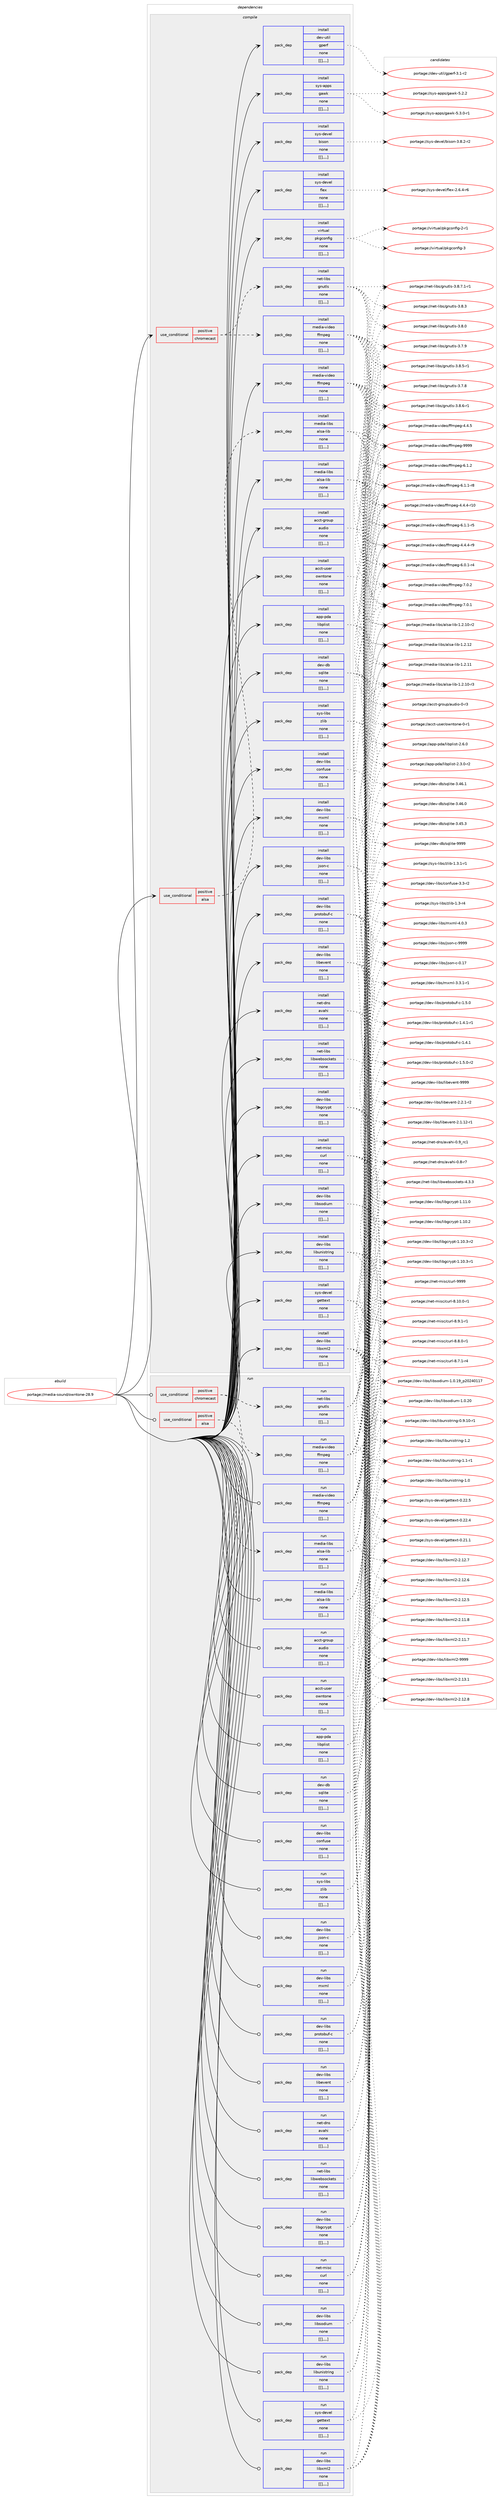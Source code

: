 digraph prolog {

# *************
# Graph options
# *************

newrank=true;
concentrate=true;
compound=true;
graph [rankdir=LR,fontname=Helvetica,fontsize=10,ranksep=1.5];#, ranksep=2.5, nodesep=0.2];
edge  [arrowhead=vee];
node  [fontname=Helvetica,fontsize=10];

# **********
# The ebuild
# **********

subgraph cluster_leftcol {
color=gray;
label=<<i>ebuild</i>>;
id [label="portage://media-sound/owntone-28.9", color=red, width=4, href="../media-sound/owntone-28.9.svg"];
}

# ****************
# The dependencies
# ****************

subgraph cluster_midcol {
color=gray;
label=<<i>dependencies</i>>;
subgraph cluster_compile {
fillcolor="#eeeeee";
style=filled;
label=<<i>compile</i>>;
subgraph cond84735 {
dependency335765 [label=<<TABLE BORDER="0" CELLBORDER="1" CELLSPACING="0" CELLPADDING="4"><TR><TD ROWSPAN="3" CELLPADDING="10">use_conditional</TD></TR><TR><TD>positive</TD></TR><TR><TD>alsa</TD></TR></TABLE>>, shape=none, color=red];
subgraph pack248401 {
dependency335766 [label=<<TABLE BORDER="0" CELLBORDER="1" CELLSPACING="0" CELLPADDING="4" WIDTH="220"><TR><TD ROWSPAN="6" CELLPADDING="30">pack_dep</TD></TR><TR><TD WIDTH="110">install</TD></TR><TR><TD>media-libs</TD></TR><TR><TD>alsa-lib</TD></TR><TR><TD>none</TD></TR><TR><TD>[[],,,,]</TD></TR></TABLE>>, shape=none, color=blue];
}
dependency335765:e -> dependency335766:w [weight=20,style="dashed",arrowhead="vee"];
}
id:e -> dependency335765:w [weight=20,style="solid",arrowhead="vee"];
subgraph cond84736 {
dependency335767 [label=<<TABLE BORDER="0" CELLBORDER="1" CELLSPACING="0" CELLPADDING="4"><TR><TD ROWSPAN="3" CELLPADDING="10">use_conditional</TD></TR><TR><TD>positive</TD></TR><TR><TD>chromecast</TD></TR></TABLE>>, shape=none, color=red];
subgraph pack248402 {
dependency335768 [label=<<TABLE BORDER="0" CELLBORDER="1" CELLSPACING="0" CELLPADDING="4" WIDTH="220"><TR><TD ROWSPAN="6" CELLPADDING="30">pack_dep</TD></TR><TR><TD WIDTH="110">install</TD></TR><TR><TD>net-libs</TD></TR><TR><TD>gnutls</TD></TR><TR><TD>none</TD></TR><TR><TD>[[],,,,]</TD></TR></TABLE>>, shape=none, color=blue];
}
dependency335767:e -> dependency335768:w [weight=20,style="dashed",arrowhead="vee"];
subgraph pack248403 {
dependency335769 [label=<<TABLE BORDER="0" CELLBORDER="1" CELLSPACING="0" CELLPADDING="4" WIDTH="220"><TR><TD ROWSPAN="6" CELLPADDING="30">pack_dep</TD></TR><TR><TD WIDTH="110">install</TD></TR><TR><TD>media-video</TD></TR><TR><TD>ffmpeg</TD></TR><TR><TD>none</TD></TR><TR><TD>[[],,,,]</TD></TR></TABLE>>, shape=none, color=blue];
}
dependency335767:e -> dependency335769:w [weight=20,style="dashed",arrowhead="vee"];
}
id:e -> dependency335767:w [weight=20,style="solid",arrowhead="vee"];
subgraph pack248404 {
dependency335770 [label=<<TABLE BORDER="0" CELLBORDER="1" CELLSPACING="0" CELLPADDING="4" WIDTH="220"><TR><TD ROWSPAN="6" CELLPADDING="30">pack_dep</TD></TR><TR><TD WIDTH="110">install</TD></TR><TR><TD>acct-group</TD></TR><TR><TD>audio</TD></TR><TR><TD>none</TD></TR><TR><TD>[[],,,,]</TD></TR></TABLE>>, shape=none, color=blue];
}
id:e -> dependency335770:w [weight=20,style="solid",arrowhead="vee"];
subgraph pack248405 {
dependency335771 [label=<<TABLE BORDER="0" CELLBORDER="1" CELLSPACING="0" CELLPADDING="4" WIDTH="220"><TR><TD ROWSPAN="6" CELLPADDING="30">pack_dep</TD></TR><TR><TD WIDTH="110">install</TD></TR><TR><TD>acct-user</TD></TR><TR><TD>owntone</TD></TR><TR><TD>none</TD></TR><TR><TD>[[],,,,]</TD></TR></TABLE>>, shape=none, color=blue];
}
id:e -> dependency335771:w [weight=20,style="solid",arrowhead="vee"];
subgraph pack248406 {
dependency335772 [label=<<TABLE BORDER="0" CELLBORDER="1" CELLSPACING="0" CELLPADDING="4" WIDTH="220"><TR><TD ROWSPAN="6" CELLPADDING="30">pack_dep</TD></TR><TR><TD WIDTH="110">install</TD></TR><TR><TD>app-pda</TD></TR><TR><TD>libplist</TD></TR><TR><TD>none</TD></TR><TR><TD>[[],,,,]</TD></TR></TABLE>>, shape=none, color=blue];
}
id:e -> dependency335772:w [weight=20,style="solid",arrowhead="vee"];
subgraph pack248407 {
dependency335773 [label=<<TABLE BORDER="0" CELLBORDER="1" CELLSPACING="0" CELLPADDING="4" WIDTH="220"><TR><TD ROWSPAN="6" CELLPADDING="30">pack_dep</TD></TR><TR><TD WIDTH="110">install</TD></TR><TR><TD>dev-db</TD></TR><TR><TD>sqlite</TD></TR><TR><TD>none</TD></TR><TR><TD>[[],,,,]</TD></TR></TABLE>>, shape=none, color=blue];
}
id:e -> dependency335773:w [weight=20,style="solid",arrowhead="vee"];
subgraph pack248408 {
dependency335774 [label=<<TABLE BORDER="0" CELLBORDER="1" CELLSPACING="0" CELLPADDING="4" WIDTH="220"><TR><TD ROWSPAN="6" CELLPADDING="30">pack_dep</TD></TR><TR><TD WIDTH="110">install</TD></TR><TR><TD>dev-libs</TD></TR><TR><TD>confuse</TD></TR><TR><TD>none</TD></TR><TR><TD>[[],,,,]</TD></TR></TABLE>>, shape=none, color=blue];
}
id:e -> dependency335774:w [weight=20,style="solid",arrowhead="vee"];
subgraph pack248409 {
dependency335775 [label=<<TABLE BORDER="0" CELLBORDER="1" CELLSPACING="0" CELLPADDING="4" WIDTH="220"><TR><TD ROWSPAN="6" CELLPADDING="30">pack_dep</TD></TR><TR><TD WIDTH="110">install</TD></TR><TR><TD>dev-libs</TD></TR><TR><TD>json-c</TD></TR><TR><TD>none</TD></TR><TR><TD>[[],,,,]</TD></TR></TABLE>>, shape=none, color=blue];
}
id:e -> dependency335775:w [weight=20,style="solid",arrowhead="vee"];
subgraph pack248410 {
dependency335776 [label=<<TABLE BORDER="0" CELLBORDER="1" CELLSPACING="0" CELLPADDING="4" WIDTH="220"><TR><TD ROWSPAN="6" CELLPADDING="30">pack_dep</TD></TR><TR><TD WIDTH="110">install</TD></TR><TR><TD>dev-libs</TD></TR><TR><TD>libevent</TD></TR><TR><TD>none</TD></TR><TR><TD>[[],,,,]</TD></TR></TABLE>>, shape=none, color=blue];
}
id:e -> dependency335776:w [weight=20,style="solid",arrowhead="vee"];
subgraph pack248411 {
dependency335777 [label=<<TABLE BORDER="0" CELLBORDER="1" CELLSPACING="0" CELLPADDING="4" WIDTH="220"><TR><TD ROWSPAN="6" CELLPADDING="30">pack_dep</TD></TR><TR><TD WIDTH="110">install</TD></TR><TR><TD>dev-libs</TD></TR><TR><TD>libgcrypt</TD></TR><TR><TD>none</TD></TR><TR><TD>[[],,,,]</TD></TR></TABLE>>, shape=none, color=blue];
}
id:e -> dependency335777:w [weight=20,style="solid",arrowhead="vee"];
subgraph pack248412 {
dependency335778 [label=<<TABLE BORDER="0" CELLBORDER="1" CELLSPACING="0" CELLPADDING="4" WIDTH="220"><TR><TD ROWSPAN="6" CELLPADDING="30">pack_dep</TD></TR><TR><TD WIDTH="110">install</TD></TR><TR><TD>dev-libs</TD></TR><TR><TD>libsodium</TD></TR><TR><TD>none</TD></TR><TR><TD>[[],,,,]</TD></TR></TABLE>>, shape=none, color=blue];
}
id:e -> dependency335778:w [weight=20,style="solid",arrowhead="vee"];
subgraph pack248413 {
dependency335779 [label=<<TABLE BORDER="0" CELLBORDER="1" CELLSPACING="0" CELLPADDING="4" WIDTH="220"><TR><TD ROWSPAN="6" CELLPADDING="30">pack_dep</TD></TR><TR><TD WIDTH="110">install</TD></TR><TR><TD>dev-libs</TD></TR><TR><TD>libunistring</TD></TR><TR><TD>none</TD></TR><TR><TD>[[],,,,]</TD></TR></TABLE>>, shape=none, color=blue];
}
id:e -> dependency335779:w [weight=20,style="solid",arrowhead="vee"];
subgraph pack248414 {
dependency335780 [label=<<TABLE BORDER="0" CELLBORDER="1" CELLSPACING="0" CELLPADDING="4" WIDTH="220"><TR><TD ROWSPAN="6" CELLPADDING="30">pack_dep</TD></TR><TR><TD WIDTH="110">install</TD></TR><TR><TD>dev-libs</TD></TR><TR><TD>libxml2</TD></TR><TR><TD>none</TD></TR><TR><TD>[[],,,,]</TD></TR></TABLE>>, shape=none, color=blue];
}
id:e -> dependency335780:w [weight=20,style="solid",arrowhead="vee"];
subgraph pack248415 {
dependency335781 [label=<<TABLE BORDER="0" CELLBORDER="1" CELLSPACING="0" CELLPADDING="4" WIDTH="220"><TR><TD ROWSPAN="6" CELLPADDING="30">pack_dep</TD></TR><TR><TD WIDTH="110">install</TD></TR><TR><TD>dev-libs</TD></TR><TR><TD>mxml</TD></TR><TR><TD>none</TD></TR><TR><TD>[[],,,,]</TD></TR></TABLE>>, shape=none, color=blue];
}
id:e -> dependency335781:w [weight=20,style="solid",arrowhead="vee"];
subgraph pack248416 {
dependency335782 [label=<<TABLE BORDER="0" CELLBORDER="1" CELLSPACING="0" CELLPADDING="4" WIDTH="220"><TR><TD ROWSPAN="6" CELLPADDING="30">pack_dep</TD></TR><TR><TD WIDTH="110">install</TD></TR><TR><TD>dev-libs</TD></TR><TR><TD>protobuf-c</TD></TR><TR><TD>none</TD></TR><TR><TD>[[],,,,]</TD></TR></TABLE>>, shape=none, color=blue];
}
id:e -> dependency335782:w [weight=20,style="solid",arrowhead="vee"];
subgraph pack248417 {
dependency335783 [label=<<TABLE BORDER="0" CELLBORDER="1" CELLSPACING="0" CELLPADDING="4" WIDTH="220"><TR><TD ROWSPAN="6" CELLPADDING="30">pack_dep</TD></TR><TR><TD WIDTH="110">install</TD></TR><TR><TD>dev-util</TD></TR><TR><TD>gperf</TD></TR><TR><TD>none</TD></TR><TR><TD>[[],,,,]</TD></TR></TABLE>>, shape=none, color=blue];
}
id:e -> dependency335783:w [weight=20,style="solid",arrowhead="vee"];
subgraph pack248418 {
dependency335784 [label=<<TABLE BORDER="0" CELLBORDER="1" CELLSPACING="0" CELLPADDING="4" WIDTH="220"><TR><TD ROWSPAN="6" CELLPADDING="30">pack_dep</TD></TR><TR><TD WIDTH="110">install</TD></TR><TR><TD>media-libs</TD></TR><TR><TD>alsa-lib</TD></TR><TR><TD>none</TD></TR><TR><TD>[[],,,,]</TD></TR></TABLE>>, shape=none, color=blue];
}
id:e -> dependency335784:w [weight=20,style="solid",arrowhead="vee"];
subgraph pack248419 {
dependency335785 [label=<<TABLE BORDER="0" CELLBORDER="1" CELLSPACING="0" CELLPADDING="4" WIDTH="220"><TR><TD ROWSPAN="6" CELLPADDING="30">pack_dep</TD></TR><TR><TD WIDTH="110">install</TD></TR><TR><TD>media-video</TD></TR><TR><TD>ffmpeg</TD></TR><TR><TD>none</TD></TR><TR><TD>[[],,,,]</TD></TR></TABLE>>, shape=none, color=blue];
}
id:e -> dependency335785:w [weight=20,style="solid",arrowhead="vee"];
subgraph pack248420 {
dependency335786 [label=<<TABLE BORDER="0" CELLBORDER="1" CELLSPACING="0" CELLPADDING="4" WIDTH="220"><TR><TD ROWSPAN="6" CELLPADDING="30">pack_dep</TD></TR><TR><TD WIDTH="110">install</TD></TR><TR><TD>net-dns</TD></TR><TR><TD>avahi</TD></TR><TR><TD>none</TD></TR><TR><TD>[[],,,,]</TD></TR></TABLE>>, shape=none, color=blue];
}
id:e -> dependency335786:w [weight=20,style="solid",arrowhead="vee"];
subgraph pack248421 {
dependency335787 [label=<<TABLE BORDER="0" CELLBORDER="1" CELLSPACING="0" CELLPADDING="4" WIDTH="220"><TR><TD ROWSPAN="6" CELLPADDING="30">pack_dep</TD></TR><TR><TD WIDTH="110">install</TD></TR><TR><TD>net-libs</TD></TR><TR><TD>libwebsockets</TD></TR><TR><TD>none</TD></TR><TR><TD>[[],,,,]</TD></TR></TABLE>>, shape=none, color=blue];
}
id:e -> dependency335787:w [weight=20,style="solid",arrowhead="vee"];
subgraph pack248422 {
dependency335788 [label=<<TABLE BORDER="0" CELLBORDER="1" CELLSPACING="0" CELLPADDING="4" WIDTH="220"><TR><TD ROWSPAN="6" CELLPADDING="30">pack_dep</TD></TR><TR><TD WIDTH="110">install</TD></TR><TR><TD>net-misc</TD></TR><TR><TD>curl</TD></TR><TR><TD>none</TD></TR><TR><TD>[[],,,,]</TD></TR></TABLE>>, shape=none, color=blue];
}
id:e -> dependency335788:w [weight=20,style="solid",arrowhead="vee"];
subgraph pack248423 {
dependency335789 [label=<<TABLE BORDER="0" CELLBORDER="1" CELLSPACING="0" CELLPADDING="4" WIDTH="220"><TR><TD ROWSPAN="6" CELLPADDING="30">pack_dep</TD></TR><TR><TD WIDTH="110">install</TD></TR><TR><TD>sys-apps</TD></TR><TR><TD>gawk</TD></TR><TR><TD>none</TD></TR><TR><TD>[[],,,,]</TD></TR></TABLE>>, shape=none, color=blue];
}
id:e -> dependency335789:w [weight=20,style="solid",arrowhead="vee"];
subgraph pack248424 {
dependency335790 [label=<<TABLE BORDER="0" CELLBORDER="1" CELLSPACING="0" CELLPADDING="4" WIDTH="220"><TR><TD ROWSPAN="6" CELLPADDING="30">pack_dep</TD></TR><TR><TD WIDTH="110">install</TD></TR><TR><TD>sys-devel</TD></TR><TR><TD>bison</TD></TR><TR><TD>none</TD></TR><TR><TD>[[],,,,]</TD></TR></TABLE>>, shape=none, color=blue];
}
id:e -> dependency335790:w [weight=20,style="solid",arrowhead="vee"];
subgraph pack248425 {
dependency335791 [label=<<TABLE BORDER="0" CELLBORDER="1" CELLSPACING="0" CELLPADDING="4" WIDTH="220"><TR><TD ROWSPAN="6" CELLPADDING="30">pack_dep</TD></TR><TR><TD WIDTH="110">install</TD></TR><TR><TD>sys-devel</TD></TR><TR><TD>flex</TD></TR><TR><TD>none</TD></TR><TR><TD>[[],,,,]</TD></TR></TABLE>>, shape=none, color=blue];
}
id:e -> dependency335791:w [weight=20,style="solid",arrowhead="vee"];
subgraph pack248426 {
dependency335792 [label=<<TABLE BORDER="0" CELLBORDER="1" CELLSPACING="0" CELLPADDING="4" WIDTH="220"><TR><TD ROWSPAN="6" CELLPADDING="30">pack_dep</TD></TR><TR><TD WIDTH="110">install</TD></TR><TR><TD>sys-devel</TD></TR><TR><TD>gettext</TD></TR><TR><TD>none</TD></TR><TR><TD>[[],,,,]</TD></TR></TABLE>>, shape=none, color=blue];
}
id:e -> dependency335792:w [weight=20,style="solid",arrowhead="vee"];
subgraph pack248427 {
dependency335793 [label=<<TABLE BORDER="0" CELLBORDER="1" CELLSPACING="0" CELLPADDING="4" WIDTH="220"><TR><TD ROWSPAN="6" CELLPADDING="30">pack_dep</TD></TR><TR><TD WIDTH="110">install</TD></TR><TR><TD>sys-libs</TD></TR><TR><TD>zlib</TD></TR><TR><TD>none</TD></TR><TR><TD>[[],,,,]</TD></TR></TABLE>>, shape=none, color=blue];
}
id:e -> dependency335793:w [weight=20,style="solid",arrowhead="vee"];
subgraph pack248428 {
dependency335794 [label=<<TABLE BORDER="0" CELLBORDER="1" CELLSPACING="0" CELLPADDING="4" WIDTH="220"><TR><TD ROWSPAN="6" CELLPADDING="30">pack_dep</TD></TR><TR><TD WIDTH="110">install</TD></TR><TR><TD>virtual</TD></TR><TR><TD>pkgconfig</TD></TR><TR><TD>none</TD></TR><TR><TD>[[],,,,]</TD></TR></TABLE>>, shape=none, color=blue];
}
id:e -> dependency335794:w [weight=20,style="solid",arrowhead="vee"];
}
subgraph cluster_compileandrun {
fillcolor="#eeeeee";
style=filled;
label=<<i>compile and run</i>>;
}
subgraph cluster_run {
fillcolor="#eeeeee";
style=filled;
label=<<i>run</i>>;
subgraph cond84737 {
dependency335795 [label=<<TABLE BORDER="0" CELLBORDER="1" CELLSPACING="0" CELLPADDING="4"><TR><TD ROWSPAN="3" CELLPADDING="10">use_conditional</TD></TR><TR><TD>positive</TD></TR><TR><TD>alsa</TD></TR></TABLE>>, shape=none, color=red];
subgraph pack248429 {
dependency335796 [label=<<TABLE BORDER="0" CELLBORDER="1" CELLSPACING="0" CELLPADDING="4" WIDTH="220"><TR><TD ROWSPAN="6" CELLPADDING="30">pack_dep</TD></TR><TR><TD WIDTH="110">run</TD></TR><TR><TD>media-libs</TD></TR><TR><TD>alsa-lib</TD></TR><TR><TD>none</TD></TR><TR><TD>[[],,,,]</TD></TR></TABLE>>, shape=none, color=blue];
}
dependency335795:e -> dependency335796:w [weight=20,style="dashed",arrowhead="vee"];
}
id:e -> dependency335795:w [weight=20,style="solid",arrowhead="odot"];
subgraph cond84738 {
dependency335797 [label=<<TABLE BORDER="0" CELLBORDER="1" CELLSPACING="0" CELLPADDING="4"><TR><TD ROWSPAN="3" CELLPADDING="10">use_conditional</TD></TR><TR><TD>positive</TD></TR><TR><TD>chromecast</TD></TR></TABLE>>, shape=none, color=red];
subgraph pack248430 {
dependency335798 [label=<<TABLE BORDER="0" CELLBORDER="1" CELLSPACING="0" CELLPADDING="4" WIDTH="220"><TR><TD ROWSPAN="6" CELLPADDING="30">pack_dep</TD></TR><TR><TD WIDTH="110">run</TD></TR><TR><TD>net-libs</TD></TR><TR><TD>gnutls</TD></TR><TR><TD>none</TD></TR><TR><TD>[[],,,,]</TD></TR></TABLE>>, shape=none, color=blue];
}
dependency335797:e -> dependency335798:w [weight=20,style="dashed",arrowhead="vee"];
subgraph pack248431 {
dependency335799 [label=<<TABLE BORDER="0" CELLBORDER="1" CELLSPACING="0" CELLPADDING="4" WIDTH="220"><TR><TD ROWSPAN="6" CELLPADDING="30">pack_dep</TD></TR><TR><TD WIDTH="110">run</TD></TR><TR><TD>media-video</TD></TR><TR><TD>ffmpeg</TD></TR><TR><TD>none</TD></TR><TR><TD>[[],,,,]</TD></TR></TABLE>>, shape=none, color=blue];
}
dependency335797:e -> dependency335799:w [weight=20,style="dashed",arrowhead="vee"];
}
id:e -> dependency335797:w [weight=20,style="solid",arrowhead="odot"];
subgraph pack248432 {
dependency335800 [label=<<TABLE BORDER="0" CELLBORDER="1" CELLSPACING="0" CELLPADDING="4" WIDTH="220"><TR><TD ROWSPAN="6" CELLPADDING="30">pack_dep</TD></TR><TR><TD WIDTH="110">run</TD></TR><TR><TD>acct-group</TD></TR><TR><TD>audio</TD></TR><TR><TD>none</TD></TR><TR><TD>[[],,,,]</TD></TR></TABLE>>, shape=none, color=blue];
}
id:e -> dependency335800:w [weight=20,style="solid",arrowhead="odot"];
subgraph pack248433 {
dependency335801 [label=<<TABLE BORDER="0" CELLBORDER="1" CELLSPACING="0" CELLPADDING="4" WIDTH="220"><TR><TD ROWSPAN="6" CELLPADDING="30">pack_dep</TD></TR><TR><TD WIDTH="110">run</TD></TR><TR><TD>acct-user</TD></TR><TR><TD>owntone</TD></TR><TR><TD>none</TD></TR><TR><TD>[[],,,,]</TD></TR></TABLE>>, shape=none, color=blue];
}
id:e -> dependency335801:w [weight=20,style="solid",arrowhead="odot"];
subgraph pack248434 {
dependency335802 [label=<<TABLE BORDER="0" CELLBORDER="1" CELLSPACING="0" CELLPADDING="4" WIDTH="220"><TR><TD ROWSPAN="6" CELLPADDING="30">pack_dep</TD></TR><TR><TD WIDTH="110">run</TD></TR><TR><TD>app-pda</TD></TR><TR><TD>libplist</TD></TR><TR><TD>none</TD></TR><TR><TD>[[],,,,]</TD></TR></TABLE>>, shape=none, color=blue];
}
id:e -> dependency335802:w [weight=20,style="solid",arrowhead="odot"];
subgraph pack248435 {
dependency335803 [label=<<TABLE BORDER="0" CELLBORDER="1" CELLSPACING="0" CELLPADDING="4" WIDTH="220"><TR><TD ROWSPAN="6" CELLPADDING="30">pack_dep</TD></TR><TR><TD WIDTH="110">run</TD></TR><TR><TD>dev-db</TD></TR><TR><TD>sqlite</TD></TR><TR><TD>none</TD></TR><TR><TD>[[],,,,]</TD></TR></TABLE>>, shape=none, color=blue];
}
id:e -> dependency335803:w [weight=20,style="solid",arrowhead="odot"];
subgraph pack248436 {
dependency335804 [label=<<TABLE BORDER="0" CELLBORDER="1" CELLSPACING="0" CELLPADDING="4" WIDTH="220"><TR><TD ROWSPAN="6" CELLPADDING="30">pack_dep</TD></TR><TR><TD WIDTH="110">run</TD></TR><TR><TD>dev-libs</TD></TR><TR><TD>confuse</TD></TR><TR><TD>none</TD></TR><TR><TD>[[],,,,]</TD></TR></TABLE>>, shape=none, color=blue];
}
id:e -> dependency335804:w [weight=20,style="solid",arrowhead="odot"];
subgraph pack248437 {
dependency335805 [label=<<TABLE BORDER="0" CELLBORDER="1" CELLSPACING="0" CELLPADDING="4" WIDTH="220"><TR><TD ROWSPAN="6" CELLPADDING="30">pack_dep</TD></TR><TR><TD WIDTH="110">run</TD></TR><TR><TD>dev-libs</TD></TR><TR><TD>json-c</TD></TR><TR><TD>none</TD></TR><TR><TD>[[],,,,]</TD></TR></TABLE>>, shape=none, color=blue];
}
id:e -> dependency335805:w [weight=20,style="solid",arrowhead="odot"];
subgraph pack248438 {
dependency335806 [label=<<TABLE BORDER="0" CELLBORDER="1" CELLSPACING="0" CELLPADDING="4" WIDTH="220"><TR><TD ROWSPAN="6" CELLPADDING="30">pack_dep</TD></TR><TR><TD WIDTH="110">run</TD></TR><TR><TD>dev-libs</TD></TR><TR><TD>libevent</TD></TR><TR><TD>none</TD></TR><TR><TD>[[],,,,]</TD></TR></TABLE>>, shape=none, color=blue];
}
id:e -> dependency335806:w [weight=20,style="solid",arrowhead="odot"];
subgraph pack248439 {
dependency335807 [label=<<TABLE BORDER="0" CELLBORDER="1" CELLSPACING="0" CELLPADDING="4" WIDTH="220"><TR><TD ROWSPAN="6" CELLPADDING="30">pack_dep</TD></TR><TR><TD WIDTH="110">run</TD></TR><TR><TD>dev-libs</TD></TR><TR><TD>libgcrypt</TD></TR><TR><TD>none</TD></TR><TR><TD>[[],,,,]</TD></TR></TABLE>>, shape=none, color=blue];
}
id:e -> dependency335807:w [weight=20,style="solid",arrowhead="odot"];
subgraph pack248440 {
dependency335808 [label=<<TABLE BORDER="0" CELLBORDER="1" CELLSPACING="0" CELLPADDING="4" WIDTH="220"><TR><TD ROWSPAN="6" CELLPADDING="30">pack_dep</TD></TR><TR><TD WIDTH="110">run</TD></TR><TR><TD>dev-libs</TD></TR><TR><TD>libsodium</TD></TR><TR><TD>none</TD></TR><TR><TD>[[],,,,]</TD></TR></TABLE>>, shape=none, color=blue];
}
id:e -> dependency335808:w [weight=20,style="solid",arrowhead="odot"];
subgraph pack248441 {
dependency335809 [label=<<TABLE BORDER="0" CELLBORDER="1" CELLSPACING="0" CELLPADDING="4" WIDTH="220"><TR><TD ROWSPAN="6" CELLPADDING="30">pack_dep</TD></TR><TR><TD WIDTH="110">run</TD></TR><TR><TD>dev-libs</TD></TR><TR><TD>libunistring</TD></TR><TR><TD>none</TD></TR><TR><TD>[[],,,,]</TD></TR></TABLE>>, shape=none, color=blue];
}
id:e -> dependency335809:w [weight=20,style="solid",arrowhead="odot"];
subgraph pack248442 {
dependency335810 [label=<<TABLE BORDER="0" CELLBORDER="1" CELLSPACING="0" CELLPADDING="4" WIDTH="220"><TR><TD ROWSPAN="6" CELLPADDING="30">pack_dep</TD></TR><TR><TD WIDTH="110">run</TD></TR><TR><TD>dev-libs</TD></TR><TR><TD>libxml2</TD></TR><TR><TD>none</TD></TR><TR><TD>[[],,,,]</TD></TR></TABLE>>, shape=none, color=blue];
}
id:e -> dependency335810:w [weight=20,style="solid",arrowhead="odot"];
subgraph pack248443 {
dependency335811 [label=<<TABLE BORDER="0" CELLBORDER="1" CELLSPACING="0" CELLPADDING="4" WIDTH="220"><TR><TD ROWSPAN="6" CELLPADDING="30">pack_dep</TD></TR><TR><TD WIDTH="110">run</TD></TR><TR><TD>dev-libs</TD></TR><TR><TD>mxml</TD></TR><TR><TD>none</TD></TR><TR><TD>[[],,,,]</TD></TR></TABLE>>, shape=none, color=blue];
}
id:e -> dependency335811:w [weight=20,style="solid",arrowhead="odot"];
subgraph pack248444 {
dependency335812 [label=<<TABLE BORDER="0" CELLBORDER="1" CELLSPACING="0" CELLPADDING="4" WIDTH="220"><TR><TD ROWSPAN="6" CELLPADDING="30">pack_dep</TD></TR><TR><TD WIDTH="110">run</TD></TR><TR><TD>dev-libs</TD></TR><TR><TD>protobuf-c</TD></TR><TR><TD>none</TD></TR><TR><TD>[[],,,,]</TD></TR></TABLE>>, shape=none, color=blue];
}
id:e -> dependency335812:w [weight=20,style="solid",arrowhead="odot"];
subgraph pack248445 {
dependency335813 [label=<<TABLE BORDER="0" CELLBORDER="1" CELLSPACING="0" CELLPADDING="4" WIDTH="220"><TR><TD ROWSPAN="6" CELLPADDING="30">pack_dep</TD></TR><TR><TD WIDTH="110">run</TD></TR><TR><TD>media-libs</TD></TR><TR><TD>alsa-lib</TD></TR><TR><TD>none</TD></TR><TR><TD>[[],,,,]</TD></TR></TABLE>>, shape=none, color=blue];
}
id:e -> dependency335813:w [weight=20,style="solid",arrowhead="odot"];
subgraph pack248446 {
dependency335814 [label=<<TABLE BORDER="0" CELLBORDER="1" CELLSPACING="0" CELLPADDING="4" WIDTH="220"><TR><TD ROWSPAN="6" CELLPADDING="30">pack_dep</TD></TR><TR><TD WIDTH="110">run</TD></TR><TR><TD>media-video</TD></TR><TR><TD>ffmpeg</TD></TR><TR><TD>none</TD></TR><TR><TD>[[],,,,]</TD></TR></TABLE>>, shape=none, color=blue];
}
id:e -> dependency335814:w [weight=20,style="solid",arrowhead="odot"];
subgraph pack248447 {
dependency335815 [label=<<TABLE BORDER="0" CELLBORDER="1" CELLSPACING="0" CELLPADDING="4" WIDTH="220"><TR><TD ROWSPAN="6" CELLPADDING="30">pack_dep</TD></TR><TR><TD WIDTH="110">run</TD></TR><TR><TD>net-dns</TD></TR><TR><TD>avahi</TD></TR><TR><TD>none</TD></TR><TR><TD>[[],,,,]</TD></TR></TABLE>>, shape=none, color=blue];
}
id:e -> dependency335815:w [weight=20,style="solid",arrowhead="odot"];
subgraph pack248448 {
dependency335816 [label=<<TABLE BORDER="0" CELLBORDER="1" CELLSPACING="0" CELLPADDING="4" WIDTH="220"><TR><TD ROWSPAN="6" CELLPADDING="30">pack_dep</TD></TR><TR><TD WIDTH="110">run</TD></TR><TR><TD>net-libs</TD></TR><TR><TD>libwebsockets</TD></TR><TR><TD>none</TD></TR><TR><TD>[[],,,,]</TD></TR></TABLE>>, shape=none, color=blue];
}
id:e -> dependency335816:w [weight=20,style="solid",arrowhead="odot"];
subgraph pack248449 {
dependency335817 [label=<<TABLE BORDER="0" CELLBORDER="1" CELLSPACING="0" CELLPADDING="4" WIDTH="220"><TR><TD ROWSPAN="6" CELLPADDING="30">pack_dep</TD></TR><TR><TD WIDTH="110">run</TD></TR><TR><TD>net-misc</TD></TR><TR><TD>curl</TD></TR><TR><TD>none</TD></TR><TR><TD>[[],,,,]</TD></TR></TABLE>>, shape=none, color=blue];
}
id:e -> dependency335817:w [weight=20,style="solid",arrowhead="odot"];
subgraph pack248450 {
dependency335818 [label=<<TABLE BORDER="0" CELLBORDER="1" CELLSPACING="0" CELLPADDING="4" WIDTH="220"><TR><TD ROWSPAN="6" CELLPADDING="30">pack_dep</TD></TR><TR><TD WIDTH="110">run</TD></TR><TR><TD>sys-devel</TD></TR><TR><TD>gettext</TD></TR><TR><TD>none</TD></TR><TR><TD>[[],,,,]</TD></TR></TABLE>>, shape=none, color=blue];
}
id:e -> dependency335818:w [weight=20,style="solid",arrowhead="odot"];
subgraph pack248451 {
dependency335819 [label=<<TABLE BORDER="0" CELLBORDER="1" CELLSPACING="0" CELLPADDING="4" WIDTH="220"><TR><TD ROWSPAN="6" CELLPADDING="30">pack_dep</TD></TR><TR><TD WIDTH="110">run</TD></TR><TR><TD>sys-libs</TD></TR><TR><TD>zlib</TD></TR><TR><TD>none</TD></TR><TR><TD>[[],,,,]</TD></TR></TABLE>>, shape=none, color=blue];
}
id:e -> dependency335819:w [weight=20,style="solid",arrowhead="odot"];
}
}

# **************
# The candidates
# **************

subgraph cluster_choices {
rank=same;
color=gray;
label=<<i>candidates</i>>;

subgraph choice248401 {
color=black;
nodesep=1;
choice109101100105974510810598115479710811597451081059845494650464950 [label="portage://media-libs/alsa-lib-1.2.12", color=red, width=4,href="../media-libs/alsa-lib-1.2.12.svg"];
choice109101100105974510810598115479710811597451081059845494650464949 [label="portage://media-libs/alsa-lib-1.2.11", color=red, width=4,href="../media-libs/alsa-lib-1.2.11.svg"];
choice1091011001059745108105981154797108115974510810598454946504649484511451 [label="portage://media-libs/alsa-lib-1.2.10-r3", color=red, width=4,href="../media-libs/alsa-lib-1.2.10-r3.svg"];
choice1091011001059745108105981154797108115974510810598454946504649484511450 [label="portage://media-libs/alsa-lib-1.2.10-r2", color=red, width=4,href="../media-libs/alsa-lib-1.2.10-r2.svg"];
dependency335766:e -> choice109101100105974510810598115479710811597451081059845494650464950:w [style=dotted,weight="100"];
dependency335766:e -> choice109101100105974510810598115479710811597451081059845494650464949:w [style=dotted,weight="100"];
dependency335766:e -> choice1091011001059745108105981154797108115974510810598454946504649484511451:w [style=dotted,weight="100"];
dependency335766:e -> choice1091011001059745108105981154797108115974510810598454946504649484511450:w [style=dotted,weight="100"];
}
subgraph choice248402 {
color=black;
nodesep=1;
choice11010111645108105981154710311011711610811545514656465546494511449 [label="portage://net-libs/gnutls-3.8.7.1-r1", color=red, width=4,href="../net-libs/gnutls-3.8.7.1-r1.svg"];
choice1101011164510810598115471031101171161081154551465646544511449 [label="portage://net-libs/gnutls-3.8.6-r1", color=red, width=4,href="../net-libs/gnutls-3.8.6-r1.svg"];
choice1101011164510810598115471031101171161081154551465646534511449 [label="portage://net-libs/gnutls-3.8.5-r1", color=red, width=4,href="../net-libs/gnutls-3.8.5-r1.svg"];
choice110101116451081059811547103110117116108115455146564651 [label="portage://net-libs/gnutls-3.8.3", color=red, width=4,href="../net-libs/gnutls-3.8.3.svg"];
choice110101116451081059811547103110117116108115455146564648 [label="portage://net-libs/gnutls-3.8.0", color=red, width=4,href="../net-libs/gnutls-3.8.0.svg"];
choice110101116451081059811547103110117116108115455146554657 [label="portage://net-libs/gnutls-3.7.9", color=red, width=4,href="../net-libs/gnutls-3.7.9.svg"];
choice110101116451081059811547103110117116108115455146554656 [label="portage://net-libs/gnutls-3.7.8", color=red, width=4,href="../net-libs/gnutls-3.7.8.svg"];
dependency335768:e -> choice11010111645108105981154710311011711610811545514656465546494511449:w [style=dotted,weight="100"];
dependency335768:e -> choice1101011164510810598115471031101171161081154551465646544511449:w [style=dotted,weight="100"];
dependency335768:e -> choice1101011164510810598115471031101171161081154551465646534511449:w [style=dotted,weight="100"];
dependency335768:e -> choice110101116451081059811547103110117116108115455146564651:w [style=dotted,weight="100"];
dependency335768:e -> choice110101116451081059811547103110117116108115455146564648:w [style=dotted,weight="100"];
dependency335768:e -> choice110101116451081059811547103110117116108115455146554657:w [style=dotted,weight="100"];
dependency335768:e -> choice110101116451081059811547103110117116108115455146554656:w [style=dotted,weight="100"];
}
subgraph choice248403 {
color=black;
nodesep=1;
choice1091011001059745118105100101111471021021091121011034557575757 [label="portage://media-video/ffmpeg-9999", color=red, width=4,href="../media-video/ffmpeg-9999.svg"];
choice109101100105974511810510010111147102102109112101103455546484650 [label="portage://media-video/ffmpeg-7.0.2", color=red, width=4,href="../media-video/ffmpeg-7.0.2.svg"];
choice109101100105974511810510010111147102102109112101103455546484649 [label="portage://media-video/ffmpeg-7.0.1", color=red, width=4,href="../media-video/ffmpeg-7.0.1.svg"];
choice109101100105974511810510010111147102102109112101103455446494650 [label="portage://media-video/ffmpeg-6.1.2", color=red, width=4,href="../media-video/ffmpeg-6.1.2.svg"];
choice1091011001059745118105100101111471021021091121011034554464946494511456 [label="portage://media-video/ffmpeg-6.1.1-r8", color=red, width=4,href="../media-video/ffmpeg-6.1.1-r8.svg"];
choice1091011001059745118105100101111471021021091121011034554464946494511453 [label="portage://media-video/ffmpeg-6.1.1-r5", color=red, width=4,href="../media-video/ffmpeg-6.1.1-r5.svg"];
choice1091011001059745118105100101111471021021091121011034554464846494511452 [label="portage://media-video/ffmpeg-6.0.1-r4", color=red, width=4,href="../media-video/ffmpeg-6.0.1-r4.svg"];
choice109101100105974511810510010111147102102109112101103455246524653 [label="portage://media-video/ffmpeg-4.4.5", color=red, width=4,href="../media-video/ffmpeg-4.4.5.svg"];
choice1091011001059745118105100101111471021021091121011034552465246524511457 [label="portage://media-video/ffmpeg-4.4.4-r9", color=red, width=4,href="../media-video/ffmpeg-4.4.4-r9.svg"];
choice109101100105974511810510010111147102102109112101103455246524652451144948 [label="portage://media-video/ffmpeg-4.4.4-r10", color=red, width=4,href="../media-video/ffmpeg-4.4.4-r10.svg"];
dependency335769:e -> choice1091011001059745118105100101111471021021091121011034557575757:w [style=dotted,weight="100"];
dependency335769:e -> choice109101100105974511810510010111147102102109112101103455546484650:w [style=dotted,weight="100"];
dependency335769:e -> choice109101100105974511810510010111147102102109112101103455546484649:w [style=dotted,weight="100"];
dependency335769:e -> choice109101100105974511810510010111147102102109112101103455446494650:w [style=dotted,weight="100"];
dependency335769:e -> choice1091011001059745118105100101111471021021091121011034554464946494511456:w [style=dotted,weight="100"];
dependency335769:e -> choice1091011001059745118105100101111471021021091121011034554464946494511453:w [style=dotted,weight="100"];
dependency335769:e -> choice1091011001059745118105100101111471021021091121011034554464846494511452:w [style=dotted,weight="100"];
dependency335769:e -> choice109101100105974511810510010111147102102109112101103455246524653:w [style=dotted,weight="100"];
dependency335769:e -> choice1091011001059745118105100101111471021021091121011034552465246524511457:w [style=dotted,weight="100"];
dependency335769:e -> choice109101100105974511810510010111147102102109112101103455246524652451144948:w [style=dotted,weight="100"];
}
subgraph choice248404 {
color=black;
nodesep=1;
choice97999911645103114111117112479711710010511145484511451 [label="portage://acct-group/audio-0-r3", color=red, width=4,href="../acct-group/audio-0-r3.svg"];
dependency335770:e -> choice97999911645103114111117112479711710010511145484511451:w [style=dotted,weight="100"];
}
subgraph choice248405 {
color=black;
nodesep=1;
choice979999116451171151011144711111911011611111010145484511449 [label="portage://acct-user/owntone-0-r1", color=red, width=4,href="../acct-user/owntone-0-r1.svg"];
dependency335771:e -> choice979999116451171151011144711111911011611111010145484511449:w [style=dotted,weight="100"];
}
subgraph choice248406 {
color=black;
nodesep=1;
choice9711211245112100974710810598112108105115116455046544648 [label="portage://app-pda/libplist-2.6.0", color=red, width=4,href="../app-pda/libplist-2.6.0.svg"];
choice97112112451121009747108105981121081051151164550465146484511450 [label="portage://app-pda/libplist-2.3.0-r2", color=red, width=4,href="../app-pda/libplist-2.3.0-r2.svg"];
dependency335772:e -> choice9711211245112100974710810598112108105115116455046544648:w [style=dotted,weight="100"];
dependency335772:e -> choice97112112451121009747108105981121081051151164550465146484511450:w [style=dotted,weight="100"];
}
subgraph choice248407 {
color=black;
nodesep=1;
choice1001011184510098471151131081051161014557575757 [label="portage://dev-db/sqlite-9999", color=red, width=4,href="../dev-db/sqlite-9999.svg"];
choice10010111845100984711511310810511610145514652544649 [label="portage://dev-db/sqlite-3.46.1", color=red, width=4,href="../dev-db/sqlite-3.46.1.svg"];
choice10010111845100984711511310810511610145514652544648 [label="portage://dev-db/sqlite-3.46.0", color=red, width=4,href="../dev-db/sqlite-3.46.0.svg"];
choice10010111845100984711511310810511610145514652534651 [label="portage://dev-db/sqlite-3.45.3", color=red, width=4,href="../dev-db/sqlite-3.45.3.svg"];
dependency335773:e -> choice1001011184510098471151131081051161014557575757:w [style=dotted,weight="100"];
dependency335773:e -> choice10010111845100984711511310810511610145514652544649:w [style=dotted,weight="100"];
dependency335773:e -> choice10010111845100984711511310810511610145514652544648:w [style=dotted,weight="100"];
dependency335773:e -> choice10010111845100984711511310810511610145514652534651:w [style=dotted,weight="100"];
}
subgraph choice248408 {
color=black;
nodesep=1;
choice10010111845108105981154799111110102117115101455146514511450 [label="portage://dev-libs/confuse-3.3-r2", color=red, width=4,href="../dev-libs/confuse-3.3-r2.svg"];
dependency335774:e -> choice10010111845108105981154799111110102117115101455146514511450:w [style=dotted,weight="100"];
}
subgraph choice248409 {
color=black;
nodesep=1;
choice10010111845108105981154710611511111045994557575757 [label="portage://dev-libs/json-c-9999", color=red, width=4,href="../dev-libs/json-c-9999.svg"];
choice10010111845108105981154710611511111045994548464955 [label="portage://dev-libs/json-c-0.17", color=red, width=4,href="../dev-libs/json-c-0.17.svg"];
dependency335775:e -> choice10010111845108105981154710611511111045994557575757:w [style=dotted,weight="100"];
dependency335775:e -> choice10010111845108105981154710611511111045994548464955:w [style=dotted,weight="100"];
}
subgraph choice248410 {
color=black;
nodesep=1;
choice100101118451081059811547108105981011181011101164557575757 [label="portage://dev-libs/libevent-9999", color=red, width=4,href="../dev-libs/libevent-9999.svg"];
choice100101118451081059811547108105981011181011101164550465046494511450 [label="portage://dev-libs/libevent-2.2.1-r2", color=red, width=4,href="../dev-libs/libevent-2.2.1-r2.svg"];
choice10010111845108105981154710810598101118101110116455046494649504511449 [label="portage://dev-libs/libevent-2.1.12-r1", color=red, width=4,href="../dev-libs/libevent-2.1.12-r1.svg"];
dependency335776:e -> choice100101118451081059811547108105981011181011101164557575757:w [style=dotted,weight="100"];
dependency335776:e -> choice100101118451081059811547108105981011181011101164550465046494511450:w [style=dotted,weight="100"];
dependency335776:e -> choice10010111845108105981154710810598101118101110116455046494649504511449:w [style=dotted,weight="100"];
}
subgraph choice248411 {
color=black;
nodesep=1;
choice100101118451081059811547108105981039911412111211645494649494648 [label="portage://dev-libs/libgcrypt-1.11.0", color=red, width=4,href="../dev-libs/libgcrypt-1.11.0.svg"];
choice1001011184510810598115471081059810399114121112116454946494846514511450 [label="portage://dev-libs/libgcrypt-1.10.3-r2", color=red, width=4,href="../dev-libs/libgcrypt-1.10.3-r2.svg"];
choice1001011184510810598115471081059810399114121112116454946494846514511449 [label="portage://dev-libs/libgcrypt-1.10.3-r1", color=red, width=4,href="../dev-libs/libgcrypt-1.10.3-r1.svg"];
choice100101118451081059811547108105981039911412111211645494649484650 [label="portage://dev-libs/libgcrypt-1.10.2", color=red, width=4,href="../dev-libs/libgcrypt-1.10.2.svg"];
dependency335777:e -> choice100101118451081059811547108105981039911412111211645494649494648:w [style=dotted,weight="100"];
dependency335777:e -> choice1001011184510810598115471081059810399114121112116454946494846514511450:w [style=dotted,weight="100"];
dependency335777:e -> choice1001011184510810598115471081059810399114121112116454946494846514511449:w [style=dotted,weight="100"];
dependency335777:e -> choice100101118451081059811547108105981039911412111211645494649484650:w [style=dotted,weight="100"];
}
subgraph choice248412 {
color=black;
nodesep=1;
choice1001011184510810598115471081059811511110010511710945494648465048 [label="portage://dev-libs/libsodium-1.0.20", color=red, width=4,href="../dev-libs/libsodium-1.0.20.svg"];
choice1001011184510810598115471081059811511110010511710945494648464957951125048505248494955 [label="portage://dev-libs/libsodium-1.0.19_p20240117", color=red, width=4,href="../dev-libs/libsodium-1.0.19_p20240117.svg"];
dependency335778:e -> choice1001011184510810598115471081059811511110010511710945494648465048:w [style=dotted,weight="100"];
dependency335778:e -> choice1001011184510810598115471081059811511110010511710945494648464957951125048505248494955:w [style=dotted,weight="100"];
}
subgraph choice248413 {
color=black;
nodesep=1;
choice1001011184510810598115471081059811711010511511611410511010345494650 [label="portage://dev-libs/libunistring-1.2", color=red, width=4,href="../dev-libs/libunistring-1.2.svg"];
choice10010111845108105981154710810598117110105115116114105110103454946494511449 [label="portage://dev-libs/libunistring-1.1-r1", color=red, width=4,href="../dev-libs/libunistring-1.1-r1.svg"];
choice1001011184510810598115471081059811711010511511611410511010345494648 [label="portage://dev-libs/libunistring-1.0", color=red, width=4,href="../dev-libs/libunistring-1.0.svg"];
choice10010111845108105981154710810598117110105115116114105110103454846574649484511449 [label="portage://dev-libs/libunistring-0.9.10-r1", color=red, width=4,href="../dev-libs/libunistring-0.9.10-r1.svg"];
dependency335779:e -> choice1001011184510810598115471081059811711010511511611410511010345494650:w [style=dotted,weight="100"];
dependency335779:e -> choice10010111845108105981154710810598117110105115116114105110103454946494511449:w [style=dotted,weight="100"];
dependency335779:e -> choice1001011184510810598115471081059811711010511511611410511010345494648:w [style=dotted,weight="100"];
dependency335779:e -> choice10010111845108105981154710810598117110105115116114105110103454846574649484511449:w [style=dotted,weight="100"];
}
subgraph choice248414 {
color=black;
nodesep=1;
choice10010111845108105981154710810598120109108504557575757 [label="portage://dev-libs/libxml2-9999", color=red, width=4,href="../dev-libs/libxml2-9999.svg"];
choice100101118451081059811547108105981201091085045504649514649 [label="portage://dev-libs/libxml2-2.13.1", color=red, width=4,href="../dev-libs/libxml2-2.13.1.svg"];
choice100101118451081059811547108105981201091085045504649504656 [label="portage://dev-libs/libxml2-2.12.8", color=red, width=4,href="../dev-libs/libxml2-2.12.8.svg"];
choice100101118451081059811547108105981201091085045504649504655 [label="portage://dev-libs/libxml2-2.12.7", color=red, width=4,href="../dev-libs/libxml2-2.12.7.svg"];
choice100101118451081059811547108105981201091085045504649504654 [label="portage://dev-libs/libxml2-2.12.6", color=red, width=4,href="../dev-libs/libxml2-2.12.6.svg"];
choice100101118451081059811547108105981201091085045504649504653 [label="portage://dev-libs/libxml2-2.12.5", color=red, width=4,href="../dev-libs/libxml2-2.12.5.svg"];
choice100101118451081059811547108105981201091085045504649494656 [label="portage://dev-libs/libxml2-2.11.8", color=red, width=4,href="../dev-libs/libxml2-2.11.8.svg"];
choice100101118451081059811547108105981201091085045504649494655 [label="portage://dev-libs/libxml2-2.11.7", color=red, width=4,href="../dev-libs/libxml2-2.11.7.svg"];
dependency335780:e -> choice10010111845108105981154710810598120109108504557575757:w [style=dotted,weight="100"];
dependency335780:e -> choice100101118451081059811547108105981201091085045504649514649:w [style=dotted,weight="100"];
dependency335780:e -> choice100101118451081059811547108105981201091085045504649504656:w [style=dotted,weight="100"];
dependency335780:e -> choice100101118451081059811547108105981201091085045504649504655:w [style=dotted,weight="100"];
dependency335780:e -> choice100101118451081059811547108105981201091085045504649504654:w [style=dotted,weight="100"];
dependency335780:e -> choice100101118451081059811547108105981201091085045504649504653:w [style=dotted,weight="100"];
dependency335780:e -> choice100101118451081059811547108105981201091085045504649494656:w [style=dotted,weight="100"];
dependency335780:e -> choice100101118451081059811547108105981201091085045504649494655:w [style=dotted,weight="100"];
}
subgraph choice248415 {
color=black;
nodesep=1;
choice100101118451081059811547109120109108455246484651 [label="portage://dev-libs/mxml-4.0.3", color=red, width=4,href="../dev-libs/mxml-4.0.3.svg"];
choice1001011184510810598115471091201091084551465146494511449 [label="portage://dev-libs/mxml-3.3.1-r1", color=red, width=4,href="../dev-libs/mxml-3.3.1-r1.svg"];
dependency335781:e -> choice100101118451081059811547109120109108455246484651:w [style=dotted,weight="100"];
dependency335781:e -> choice1001011184510810598115471091201091084551465146494511449:w [style=dotted,weight="100"];
}
subgraph choice248416 {
color=black;
nodesep=1;
choice1001011184510810598115471121141111161119811710245994549465346484511450 [label="portage://dev-libs/protobuf-c-1.5.0-r2", color=red, width=4,href="../dev-libs/protobuf-c-1.5.0-r2.svg"];
choice100101118451081059811547112114111116111981171024599454946534648 [label="portage://dev-libs/protobuf-c-1.5.0", color=red, width=4,href="../dev-libs/protobuf-c-1.5.0.svg"];
choice1001011184510810598115471121141111161119811710245994549465246494511449 [label="portage://dev-libs/protobuf-c-1.4.1-r1", color=red, width=4,href="../dev-libs/protobuf-c-1.4.1-r1.svg"];
choice100101118451081059811547112114111116111981171024599454946524649 [label="portage://dev-libs/protobuf-c-1.4.1", color=red, width=4,href="../dev-libs/protobuf-c-1.4.1.svg"];
dependency335782:e -> choice1001011184510810598115471121141111161119811710245994549465346484511450:w [style=dotted,weight="100"];
dependency335782:e -> choice100101118451081059811547112114111116111981171024599454946534648:w [style=dotted,weight="100"];
dependency335782:e -> choice1001011184510810598115471121141111161119811710245994549465246494511449:w [style=dotted,weight="100"];
dependency335782:e -> choice100101118451081059811547112114111116111981171024599454946524649:w [style=dotted,weight="100"];
}
subgraph choice248417 {
color=black;
nodesep=1;
choice1001011184511711610510847103112101114102455146494511450 [label="portage://dev-util/gperf-3.1-r2", color=red, width=4,href="../dev-util/gperf-3.1-r2.svg"];
dependency335783:e -> choice1001011184511711610510847103112101114102455146494511450:w [style=dotted,weight="100"];
}
subgraph choice248418 {
color=black;
nodesep=1;
choice109101100105974510810598115479710811597451081059845494650464950 [label="portage://media-libs/alsa-lib-1.2.12", color=red, width=4,href="../media-libs/alsa-lib-1.2.12.svg"];
choice109101100105974510810598115479710811597451081059845494650464949 [label="portage://media-libs/alsa-lib-1.2.11", color=red, width=4,href="../media-libs/alsa-lib-1.2.11.svg"];
choice1091011001059745108105981154797108115974510810598454946504649484511451 [label="portage://media-libs/alsa-lib-1.2.10-r3", color=red, width=4,href="../media-libs/alsa-lib-1.2.10-r3.svg"];
choice1091011001059745108105981154797108115974510810598454946504649484511450 [label="portage://media-libs/alsa-lib-1.2.10-r2", color=red, width=4,href="../media-libs/alsa-lib-1.2.10-r2.svg"];
dependency335784:e -> choice109101100105974510810598115479710811597451081059845494650464950:w [style=dotted,weight="100"];
dependency335784:e -> choice109101100105974510810598115479710811597451081059845494650464949:w [style=dotted,weight="100"];
dependency335784:e -> choice1091011001059745108105981154797108115974510810598454946504649484511451:w [style=dotted,weight="100"];
dependency335784:e -> choice1091011001059745108105981154797108115974510810598454946504649484511450:w [style=dotted,weight="100"];
}
subgraph choice248419 {
color=black;
nodesep=1;
choice1091011001059745118105100101111471021021091121011034557575757 [label="portage://media-video/ffmpeg-9999", color=red, width=4,href="../media-video/ffmpeg-9999.svg"];
choice109101100105974511810510010111147102102109112101103455546484650 [label="portage://media-video/ffmpeg-7.0.2", color=red, width=4,href="../media-video/ffmpeg-7.0.2.svg"];
choice109101100105974511810510010111147102102109112101103455546484649 [label="portage://media-video/ffmpeg-7.0.1", color=red, width=4,href="../media-video/ffmpeg-7.0.1.svg"];
choice109101100105974511810510010111147102102109112101103455446494650 [label="portage://media-video/ffmpeg-6.1.2", color=red, width=4,href="../media-video/ffmpeg-6.1.2.svg"];
choice1091011001059745118105100101111471021021091121011034554464946494511456 [label="portage://media-video/ffmpeg-6.1.1-r8", color=red, width=4,href="../media-video/ffmpeg-6.1.1-r8.svg"];
choice1091011001059745118105100101111471021021091121011034554464946494511453 [label="portage://media-video/ffmpeg-6.1.1-r5", color=red, width=4,href="../media-video/ffmpeg-6.1.1-r5.svg"];
choice1091011001059745118105100101111471021021091121011034554464846494511452 [label="portage://media-video/ffmpeg-6.0.1-r4", color=red, width=4,href="../media-video/ffmpeg-6.0.1-r4.svg"];
choice109101100105974511810510010111147102102109112101103455246524653 [label="portage://media-video/ffmpeg-4.4.5", color=red, width=4,href="../media-video/ffmpeg-4.4.5.svg"];
choice1091011001059745118105100101111471021021091121011034552465246524511457 [label="portage://media-video/ffmpeg-4.4.4-r9", color=red, width=4,href="../media-video/ffmpeg-4.4.4-r9.svg"];
choice109101100105974511810510010111147102102109112101103455246524652451144948 [label="portage://media-video/ffmpeg-4.4.4-r10", color=red, width=4,href="../media-video/ffmpeg-4.4.4-r10.svg"];
dependency335785:e -> choice1091011001059745118105100101111471021021091121011034557575757:w [style=dotted,weight="100"];
dependency335785:e -> choice109101100105974511810510010111147102102109112101103455546484650:w [style=dotted,weight="100"];
dependency335785:e -> choice109101100105974511810510010111147102102109112101103455546484649:w [style=dotted,weight="100"];
dependency335785:e -> choice109101100105974511810510010111147102102109112101103455446494650:w [style=dotted,weight="100"];
dependency335785:e -> choice1091011001059745118105100101111471021021091121011034554464946494511456:w [style=dotted,weight="100"];
dependency335785:e -> choice1091011001059745118105100101111471021021091121011034554464946494511453:w [style=dotted,weight="100"];
dependency335785:e -> choice1091011001059745118105100101111471021021091121011034554464846494511452:w [style=dotted,weight="100"];
dependency335785:e -> choice109101100105974511810510010111147102102109112101103455246524653:w [style=dotted,weight="100"];
dependency335785:e -> choice1091011001059745118105100101111471021021091121011034552465246524511457:w [style=dotted,weight="100"];
dependency335785:e -> choice109101100105974511810510010111147102102109112101103455246524652451144948:w [style=dotted,weight="100"];
}
subgraph choice248420 {
color=black;
nodesep=1;
choice1101011164510011011547971189710410545484657951149949 [label="portage://net-dns/avahi-0.9_rc1", color=red, width=4,href="../net-dns/avahi-0.9_rc1.svg"];
choice11010111645100110115479711897104105454846564511455 [label="portage://net-dns/avahi-0.8-r7", color=red, width=4,href="../net-dns/avahi-0.8-r7.svg"];
dependency335786:e -> choice1101011164510011011547971189710410545484657951149949:w [style=dotted,weight="100"];
dependency335786:e -> choice11010111645100110115479711897104105454846564511455:w [style=dotted,weight="100"];
}
subgraph choice248421 {
color=black;
nodesep=1;
choice110101116451081059811547108105981191019811511199107101116115455246514651 [label="portage://net-libs/libwebsockets-4.3.3", color=red, width=4,href="../net-libs/libwebsockets-4.3.3.svg"];
dependency335787:e -> choice110101116451081059811547108105981191019811511199107101116115455246514651:w [style=dotted,weight="100"];
}
subgraph choice248422 {
color=black;
nodesep=1;
choice110101116451091051159947991171141084557575757 [label="portage://net-misc/curl-9999", color=red, width=4,href="../net-misc/curl-9999.svg"];
choice11010111645109105115994799117114108455646494846484511449 [label="portage://net-misc/curl-8.10.0-r1", color=red, width=4,href="../net-misc/curl-8.10.0-r1.svg"];
choice110101116451091051159947991171141084556465746494511449 [label="portage://net-misc/curl-8.9.1-r1", color=red, width=4,href="../net-misc/curl-8.9.1-r1.svg"];
choice110101116451091051159947991171141084556465646484511449 [label="portage://net-misc/curl-8.8.0-r1", color=red, width=4,href="../net-misc/curl-8.8.0-r1.svg"];
choice110101116451091051159947991171141084556465546494511452 [label="portage://net-misc/curl-8.7.1-r4", color=red, width=4,href="../net-misc/curl-8.7.1-r4.svg"];
dependency335788:e -> choice110101116451091051159947991171141084557575757:w [style=dotted,weight="100"];
dependency335788:e -> choice11010111645109105115994799117114108455646494846484511449:w [style=dotted,weight="100"];
dependency335788:e -> choice110101116451091051159947991171141084556465746494511449:w [style=dotted,weight="100"];
dependency335788:e -> choice110101116451091051159947991171141084556465646484511449:w [style=dotted,weight="100"];
dependency335788:e -> choice110101116451091051159947991171141084556465546494511452:w [style=dotted,weight="100"];
}
subgraph choice248423 {
color=black;
nodesep=1;
choice115121115459711211211547103971191074553465146484511449 [label="portage://sys-apps/gawk-5.3.0-r1", color=red, width=4,href="../sys-apps/gawk-5.3.0-r1.svg"];
choice11512111545971121121154710397119107455346504650 [label="portage://sys-apps/gawk-5.2.2", color=red, width=4,href="../sys-apps/gawk-5.2.2.svg"];
dependency335789:e -> choice115121115459711211211547103971191074553465146484511449:w [style=dotted,weight="100"];
dependency335789:e -> choice11512111545971121121154710397119107455346504650:w [style=dotted,weight="100"];
}
subgraph choice248424 {
color=black;
nodesep=1;
choice1151211154510010111810110847981051151111104551465646504511450 [label="portage://sys-devel/bison-3.8.2-r2", color=red, width=4,href="../sys-devel/bison-3.8.2-r2.svg"];
dependency335790:e -> choice1151211154510010111810110847981051151111104551465646504511450:w [style=dotted,weight="100"];
}
subgraph choice248425 {
color=black;
nodesep=1;
choice11512111545100101118101108471021081011204550465446524511454 [label="portage://sys-devel/flex-2.6.4-r6", color=red, width=4,href="../sys-devel/flex-2.6.4-r6.svg"];
dependency335791:e -> choice11512111545100101118101108471021081011204550465446524511454:w [style=dotted,weight="100"];
}
subgraph choice248426 {
color=black;
nodesep=1;
choice115121115451001011181011084710310111611610112011645484650504653 [label="portage://sys-devel/gettext-0.22.5", color=red, width=4,href="../sys-devel/gettext-0.22.5.svg"];
choice115121115451001011181011084710310111611610112011645484650504652 [label="portage://sys-devel/gettext-0.22.4", color=red, width=4,href="../sys-devel/gettext-0.22.4.svg"];
choice115121115451001011181011084710310111611610112011645484650494649 [label="portage://sys-devel/gettext-0.21.1", color=red, width=4,href="../sys-devel/gettext-0.21.1.svg"];
dependency335792:e -> choice115121115451001011181011084710310111611610112011645484650504653:w [style=dotted,weight="100"];
dependency335792:e -> choice115121115451001011181011084710310111611610112011645484650504652:w [style=dotted,weight="100"];
dependency335792:e -> choice115121115451001011181011084710310111611610112011645484650494649:w [style=dotted,weight="100"];
}
subgraph choice248427 {
color=black;
nodesep=1;
choice115121115451081059811547122108105984549465146494511449 [label="portage://sys-libs/zlib-1.3.1-r1", color=red, width=4,href="../sys-libs/zlib-1.3.1-r1.svg"];
choice11512111545108105981154712210810598454946514511452 [label="portage://sys-libs/zlib-1.3-r4", color=red, width=4,href="../sys-libs/zlib-1.3-r4.svg"];
dependency335793:e -> choice115121115451081059811547122108105984549465146494511449:w [style=dotted,weight="100"];
dependency335793:e -> choice11512111545108105981154712210810598454946514511452:w [style=dotted,weight="100"];
}
subgraph choice248428 {
color=black;
nodesep=1;
choice1181051141161179710847112107103991111101021051034551 [label="portage://virtual/pkgconfig-3", color=red, width=4,href="../virtual/pkgconfig-3.svg"];
choice11810511411611797108471121071039911111010210510345504511449 [label="portage://virtual/pkgconfig-2-r1", color=red, width=4,href="../virtual/pkgconfig-2-r1.svg"];
dependency335794:e -> choice1181051141161179710847112107103991111101021051034551:w [style=dotted,weight="100"];
dependency335794:e -> choice11810511411611797108471121071039911111010210510345504511449:w [style=dotted,weight="100"];
}
subgraph choice248429 {
color=black;
nodesep=1;
choice109101100105974510810598115479710811597451081059845494650464950 [label="portage://media-libs/alsa-lib-1.2.12", color=red, width=4,href="../media-libs/alsa-lib-1.2.12.svg"];
choice109101100105974510810598115479710811597451081059845494650464949 [label="portage://media-libs/alsa-lib-1.2.11", color=red, width=4,href="../media-libs/alsa-lib-1.2.11.svg"];
choice1091011001059745108105981154797108115974510810598454946504649484511451 [label="portage://media-libs/alsa-lib-1.2.10-r3", color=red, width=4,href="../media-libs/alsa-lib-1.2.10-r3.svg"];
choice1091011001059745108105981154797108115974510810598454946504649484511450 [label="portage://media-libs/alsa-lib-1.2.10-r2", color=red, width=4,href="../media-libs/alsa-lib-1.2.10-r2.svg"];
dependency335796:e -> choice109101100105974510810598115479710811597451081059845494650464950:w [style=dotted,weight="100"];
dependency335796:e -> choice109101100105974510810598115479710811597451081059845494650464949:w [style=dotted,weight="100"];
dependency335796:e -> choice1091011001059745108105981154797108115974510810598454946504649484511451:w [style=dotted,weight="100"];
dependency335796:e -> choice1091011001059745108105981154797108115974510810598454946504649484511450:w [style=dotted,weight="100"];
}
subgraph choice248430 {
color=black;
nodesep=1;
choice11010111645108105981154710311011711610811545514656465546494511449 [label="portage://net-libs/gnutls-3.8.7.1-r1", color=red, width=4,href="../net-libs/gnutls-3.8.7.1-r1.svg"];
choice1101011164510810598115471031101171161081154551465646544511449 [label="portage://net-libs/gnutls-3.8.6-r1", color=red, width=4,href="../net-libs/gnutls-3.8.6-r1.svg"];
choice1101011164510810598115471031101171161081154551465646534511449 [label="portage://net-libs/gnutls-3.8.5-r1", color=red, width=4,href="../net-libs/gnutls-3.8.5-r1.svg"];
choice110101116451081059811547103110117116108115455146564651 [label="portage://net-libs/gnutls-3.8.3", color=red, width=4,href="../net-libs/gnutls-3.8.3.svg"];
choice110101116451081059811547103110117116108115455146564648 [label="portage://net-libs/gnutls-3.8.0", color=red, width=4,href="../net-libs/gnutls-3.8.0.svg"];
choice110101116451081059811547103110117116108115455146554657 [label="portage://net-libs/gnutls-3.7.9", color=red, width=4,href="../net-libs/gnutls-3.7.9.svg"];
choice110101116451081059811547103110117116108115455146554656 [label="portage://net-libs/gnutls-3.7.8", color=red, width=4,href="../net-libs/gnutls-3.7.8.svg"];
dependency335798:e -> choice11010111645108105981154710311011711610811545514656465546494511449:w [style=dotted,weight="100"];
dependency335798:e -> choice1101011164510810598115471031101171161081154551465646544511449:w [style=dotted,weight="100"];
dependency335798:e -> choice1101011164510810598115471031101171161081154551465646534511449:w [style=dotted,weight="100"];
dependency335798:e -> choice110101116451081059811547103110117116108115455146564651:w [style=dotted,weight="100"];
dependency335798:e -> choice110101116451081059811547103110117116108115455146564648:w [style=dotted,weight="100"];
dependency335798:e -> choice110101116451081059811547103110117116108115455146554657:w [style=dotted,weight="100"];
dependency335798:e -> choice110101116451081059811547103110117116108115455146554656:w [style=dotted,weight="100"];
}
subgraph choice248431 {
color=black;
nodesep=1;
choice1091011001059745118105100101111471021021091121011034557575757 [label="portage://media-video/ffmpeg-9999", color=red, width=4,href="../media-video/ffmpeg-9999.svg"];
choice109101100105974511810510010111147102102109112101103455546484650 [label="portage://media-video/ffmpeg-7.0.2", color=red, width=4,href="../media-video/ffmpeg-7.0.2.svg"];
choice109101100105974511810510010111147102102109112101103455546484649 [label="portage://media-video/ffmpeg-7.0.1", color=red, width=4,href="../media-video/ffmpeg-7.0.1.svg"];
choice109101100105974511810510010111147102102109112101103455446494650 [label="portage://media-video/ffmpeg-6.1.2", color=red, width=4,href="../media-video/ffmpeg-6.1.2.svg"];
choice1091011001059745118105100101111471021021091121011034554464946494511456 [label="portage://media-video/ffmpeg-6.1.1-r8", color=red, width=4,href="../media-video/ffmpeg-6.1.1-r8.svg"];
choice1091011001059745118105100101111471021021091121011034554464946494511453 [label="portage://media-video/ffmpeg-6.1.1-r5", color=red, width=4,href="../media-video/ffmpeg-6.1.1-r5.svg"];
choice1091011001059745118105100101111471021021091121011034554464846494511452 [label="portage://media-video/ffmpeg-6.0.1-r4", color=red, width=4,href="../media-video/ffmpeg-6.0.1-r4.svg"];
choice109101100105974511810510010111147102102109112101103455246524653 [label="portage://media-video/ffmpeg-4.4.5", color=red, width=4,href="../media-video/ffmpeg-4.4.5.svg"];
choice1091011001059745118105100101111471021021091121011034552465246524511457 [label="portage://media-video/ffmpeg-4.4.4-r9", color=red, width=4,href="../media-video/ffmpeg-4.4.4-r9.svg"];
choice109101100105974511810510010111147102102109112101103455246524652451144948 [label="portage://media-video/ffmpeg-4.4.4-r10", color=red, width=4,href="../media-video/ffmpeg-4.4.4-r10.svg"];
dependency335799:e -> choice1091011001059745118105100101111471021021091121011034557575757:w [style=dotted,weight="100"];
dependency335799:e -> choice109101100105974511810510010111147102102109112101103455546484650:w [style=dotted,weight="100"];
dependency335799:e -> choice109101100105974511810510010111147102102109112101103455546484649:w [style=dotted,weight="100"];
dependency335799:e -> choice109101100105974511810510010111147102102109112101103455446494650:w [style=dotted,weight="100"];
dependency335799:e -> choice1091011001059745118105100101111471021021091121011034554464946494511456:w [style=dotted,weight="100"];
dependency335799:e -> choice1091011001059745118105100101111471021021091121011034554464946494511453:w [style=dotted,weight="100"];
dependency335799:e -> choice1091011001059745118105100101111471021021091121011034554464846494511452:w [style=dotted,weight="100"];
dependency335799:e -> choice109101100105974511810510010111147102102109112101103455246524653:w [style=dotted,weight="100"];
dependency335799:e -> choice1091011001059745118105100101111471021021091121011034552465246524511457:w [style=dotted,weight="100"];
dependency335799:e -> choice109101100105974511810510010111147102102109112101103455246524652451144948:w [style=dotted,weight="100"];
}
subgraph choice248432 {
color=black;
nodesep=1;
choice97999911645103114111117112479711710010511145484511451 [label="portage://acct-group/audio-0-r3", color=red, width=4,href="../acct-group/audio-0-r3.svg"];
dependency335800:e -> choice97999911645103114111117112479711710010511145484511451:w [style=dotted,weight="100"];
}
subgraph choice248433 {
color=black;
nodesep=1;
choice979999116451171151011144711111911011611111010145484511449 [label="portage://acct-user/owntone-0-r1", color=red, width=4,href="../acct-user/owntone-0-r1.svg"];
dependency335801:e -> choice979999116451171151011144711111911011611111010145484511449:w [style=dotted,weight="100"];
}
subgraph choice248434 {
color=black;
nodesep=1;
choice9711211245112100974710810598112108105115116455046544648 [label="portage://app-pda/libplist-2.6.0", color=red, width=4,href="../app-pda/libplist-2.6.0.svg"];
choice97112112451121009747108105981121081051151164550465146484511450 [label="portage://app-pda/libplist-2.3.0-r2", color=red, width=4,href="../app-pda/libplist-2.3.0-r2.svg"];
dependency335802:e -> choice9711211245112100974710810598112108105115116455046544648:w [style=dotted,weight="100"];
dependency335802:e -> choice97112112451121009747108105981121081051151164550465146484511450:w [style=dotted,weight="100"];
}
subgraph choice248435 {
color=black;
nodesep=1;
choice1001011184510098471151131081051161014557575757 [label="portage://dev-db/sqlite-9999", color=red, width=4,href="../dev-db/sqlite-9999.svg"];
choice10010111845100984711511310810511610145514652544649 [label="portage://dev-db/sqlite-3.46.1", color=red, width=4,href="../dev-db/sqlite-3.46.1.svg"];
choice10010111845100984711511310810511610145514652544648 [label="portage://dev-db/sqlite-3.46.0", color=red, width=4,href="../dev-db/sqlite-3.46.0.svg"];
choice10010111845100984711511310810511610145514652534651 [label="portage://dev-db/sqlite-3.45.3", color=red, width=4,href="../dev-db/sqlite-3.45.3.svg"];
dependency335803:e -> choice1001011184510098471151131081051161014557575757:w [style=dotted,weight="100"];
dependency335803:e -> choice10010111845100984711511310810511610145514652544649:w [style=dotted,weight="100"];
dependency335803:e -> choice10010111845100984711511310810511610145514652544648:w [style=dotted,weight="100"];
dependency335803:e -> choice10010111845100984711511310810511610145514652534651:w [style=dotted,weight="100"];
}
subgraph choice248436 {
color=black;
nodesep=1;
choice10010111845108105981154799111110102117115101455146514511450 [label="portage://dev-libs/confuse-3.3-r2", color=red, width=4,href="../dev-libs/confuse-3.3-r2.svg"];
dependency335804:e -> choice10010111845108105981154799111110102117115101455146514511450:w [style=dotted,weight="100"];
}
subgraph choice248437 {
color=black;
nodesep=1;
choice10010111845108105981154710611511111045994557575757 [label="portage://dev-libs/json-c-9999", color=red, width=4,href="../dev-libs/json-c-9999.svg"];
choice10010111845108105981154710611511111045994548464955 [label="portage://dev-libs/json-c-0.17", color=red, width=4,href="../dev-libs/json-c-0.17.svg"];
dependency335805:e -> choice10010111845108105981154710611511111045994557575757:w [style=dotted,weight="100"];
dependency335805:e -> choice10010111845108105981154710611511111045994548464955:w [style=dotted,weight="100"];
}
subgraph choice248438 {
color=black;
nodesep=1;
choice100101118451081059811547108105981011181011101164557575757 [label="portage://dev-libs/libevent-9999", color=red, width=4,href="../dev-libs/libevent-9999.svg"];
choice100101118451081059811547108105981011181011101164550465046494511450 [label="portage://dev-libs/libevent-2.2.1-r2", color=red, width=4,href="../dev-libs/libevent-2.2.1-r2.svg"];
choice10010111845108105981154710810598101118101110116455046494649504511449 [label="portage://dev-libs/libevent-2.1.12-r1", color=red, width=4,href="../dev-libs/libevent-2.1.12-r1.svg"];
dependency335806:e -> choice100101118451081059811547108105981011181011101164557575757:w [style=dotted,weight="100"];
dependency335806:e -> choice100101118451081059811547108105981011181011101164550465046494511450:w [style=dotted,weight="100"];
dependency335806:e -> choice10010111845108105981154710810598101118101110116455046494649504511449:w [style=dotted,weight="100"];
}
subgraph choice248439 {
color=black;
nodesep=1;
choice100101118451081059811547108105981039911412111211645494649494648 [label="portage://dev-libs/libgcrypt-1.11.0", color=red, width=4,href="../dev-libs/libgcrypt-1.11.0.svg"];
choice1001011184510810598115471081059810399114121112116454946494846514511450 [label="portage://dev-libs/libgcrypt-1.10.3-r2", color=red, width=4,href="../dev-libs/libgcrypt-1.10.3-r2.svg"];
choice1001011184510810598115471081059810399114121112116454946494846514511449 [label="portage://dev-libs/libgcrypt-1.10.3-r1", color=red, width=4,href="../dev-libs/libgcrypt-1.10.3-r1.svg"];
choice100101118451081059811547108105981039911412111211645494649484650 [label="portage://dev-libs/libgcrypt-1.10.2", color=red, width=4,href="../dev-libs/libgcrypt-1.10.2.svg"];
dependency335807:e -> choice100101118451081059811547108105981039911412111211645494649494648:w [style=dotted,weight="100"];
dependency335807:e -> choice1001011184510810598115471081059810399114121112116454946494846514511450:w [style=dotted,weight="100"];
dependency335807:e -> choice1001011184510810598115471081059810399114121112116454946494846514511449:w [style=dotted,weight="100"];
dependency335807:e -> choice100101118451081059811547108105981039911412111211645494649484650:w [style=dotted,weight="100"];
}
subgraph choice248440 {
color=black;
nodesep=1;
choice1001011184510810598115471081059811511110010511710945494648465048 [label="portage://dev-libs/libsodium-1.0.20", color=red, width=4,href="../dev-libs/libsodium-1.0.20.svg"];
choice1001011184510810598115471081059811511110010511710945494648464957951125048505248494955 [label="portage://dev-libs/libsodium-1.0.19_p20240117", color=red, width=4,href="../dev-libs/libsodium-1.0.19_p20240117.svg"];
dependency335808:e -> choice1001011184510810598115471081059811511110010511710945494648465048:w [style=dotted,weight="100"];
dependency335808:e -> choice1001011184510810598115471081059811511110010511710945494648464957951125048505248494955:w [style=dotted,weight="100"];
}
subgraph choice248441 {
color=black;
nodesep=1;
choice1001011184510810598115471081059811711010511511611410511010345494650 [label="portage://dev-libs/libunistring-1.2", color=red, width=4,href="../dev-libs/libunistring-1.2.svg"];
choice10010111845108105981154710810598117110105115116114105110103454946494511449 [label="portage://dev-libs/libunistring-1.1-r1", color=red, width=4,href="../dev-libs/libunistring-1.1-r1.svg"];
choice1001011184510810598115471081059811711010511511611410511010345494648 [label="portage://dev-libs/libunistring-1.0", color=red, width=4,href="../dev-libs/libunistring-1.0.svg"];
choice10010111845108105981154710810598117110105115116114105110103454846574649484511449 [label="portage://dev-libs/libunistring-0.9.10-r1", color=red, width=4,href="../dev-libs/libunistring-0.9.10-r1.svg"];
dependency335809:e -> choice1001011184510810598115471081059811711010511511611410511010345494650:w [style=dotted,weight="100"];
dependency335809:e -> choice10010111845108105981154710810598117110105115116114105110103454946494511449:w [style=dotted,weight="100"];
dependency335809:e -> choice1001011184510810598115471081059811711010511511611410511010345494648:w [style=dotted,weight="100"];
dependency335809:e -> choice10010111845108105981154710810598117110105115116114105110103454846574649484511449:w [style=dotted,weight="100"];
}
subgraph choice248442 {
color=black;
nodesep=1;
choice10010111845108105981154710810598120109108504557575757 [label="portage://dev-libs/libxml2-9999", color=red, width=4,href="../dev-libs/libxml2-9999.svg"];
choice100101118451081059811547108105981201091085045504649514649 [label="portage://dev-libs/libxml2-2.13.1", color=red, width=4,href="../dev-libs/libxml2-2.13.1.svg"];
choice100101118451081059811547108105981201091085045504649504656 [label="portage://dev-libs/libxml2-2.12.8", color=red, width=4,href="../dev-libs/libxml2-2.12.8.svg"];
choice100101118451081059811547108105981201091085045504649504655 [label="portage://dev-libs/libxml2-2.12.7", color=red, width=4,href="../dev-libs/libxml2-2.12.7.svg"];
choice100101118451081059811547108105981201091085045504649504654 [label="portage://dev-libs/libxml2-2.12.6", color=red, width=4,href="../dev-libs/libxml2-2.12.6.svg"];
choice100101118451081059811547108105981201091085045504649504653 [label="portage://dev-libs/libxml2-2.12.5", color=red, width=4,href="../dev-libs/libxml2-2.12.5.svg"];
choice100101118451081059811547108105981201091085045504649494656 [label="portage://dev-libs/libxml2-2.11.8", color=red, width=4,href="../dev-libs/libxml2-2.11.8.svg"];
choice100101118451081059811547108105981201091085045504649494655 [label="portage://dev-libs/libxml2-2.11.7", color=red, width=4,href="../dev-libs/libxml2-2.11.7.svg"];
dependency335810:e -> choice10010111845108105981154710810598120109108504557575757:w [style=dotted,weight="100"];
dependency335810:e -> choice100101118451081059811547108105981201091085045504649514649:w [style=dotted,weight="100"];
dependency335810:e -> choice100101118451081059811547108105981201091085045504649504656:w [style=dotted,weight="100"];
dependency335810:e -> choice100101118451081059811547108105981201091085045504649504655:w [style=dotted,weight="100"];
dependency335810:e -> choice100101118451081059811547108105981201091085045504649504654:w [style=dotted,weight="100"];
dependency335810:e -> choice100101118451081059811547108105981201091085045504649504653:w [style=dotted,weight="100"];
dependency335810:e -> choice100101118451081059811547108105981201091085045504649494656:w [style=dotted,weight="100"];
dependency335810:e -> choice100101118451081059811547108105981201091085045504649494655:w [style=dotted,weight="100"];
}
subgraph choice248443 {
color=black;
nodesep=1;
choice100101118451081059811547109120109108455246484651 [label="portage://dev-libs/mxml-4.0.3", color=red, width=4,href="../dev-libs/mxml-4.0.3.svg"];
choice1001011184510810598115471091201091084551465146494511449 [label="portage://dev-libs/mxml-3.3.1-r1", color=red, width=4,href="../dev-libs/mxml-3.3.1-r1.svg"];
dependency335811:e -> choice100101118451081059811547109120109108455246484651:w [style=dotted,weight="100"];
dependency335811:e -> choice1001011184510810598115471091201091084551465146494511449:w [style=dotted,weight="100"];
}
subgraph choice248444 {
color=black;
nodesep=1;
choice1001011184510810598115471121141111161119811710245994549465346484511450 [label="portage://dev-libs/protobuf-c-1.5.0-r2", color=red, width=4,href="../dev-libs/protobuf-c-1.5.0-r2.svg"];
choice100101118451081059811547112114111116111981171024599454946534648 [label="portage://dev-libs/protobuf-c-1.5.0", color=red, width=4,href="../dev-libs/protobuf-c-1.5.0.svg"];
choice1001011184510810598115471121141111161119811710245994549465246494511449 [label="portage://dev-libs/protobuf-c-1.4.1-r1", color=red, width=4,href="../dev-libs/protobuf-c-1.4.1-r1.svg"];
choice100101118451081059811547112114111116111981171024599454946524649 [label="portage://dev-libs/protobuf-c-1.4.1", color=red, width=4,href="../dev-libs/protobuf-c-1.4.1.svg"];
dependency335812:e -> choice1001011184510810598115471121141111161119811710245994549465346484511450:w [style=dotted,weight="100"];
dependency335812:e -> choice100101118451081059811547112114111116111981171024599454946534648:w [style=dotted,weight="100"];
dependency335812:e -> choice1001011184510810598115471121141111161119811710245994549465246494511449:w [style=dotted,weight="100"];
dependency335812:e -> choice100101118451081059811547112114111116111981171024599454946524649:w [style=dotted,weight="100"];
}
subgraph choice248445 {
color=black;
nodesep=1;
choice109101100105974510810598115479710811597451081059845494650464950 [label="portage://media-libs/alsa-lib-1.2.12", color=red, width=4,href="../media-libs/alsa-lib-1.2.12.svg"];
choice109101100105974510810598115479710811597451081059845494650464949 [label="portage://media-libs/alsa-lib-1.2.11", color=red, width=4,href="../media-libs/alsa-lib-1.2.11.svg"];
choice1091011001059745108105981154797108115974510810598454946504649484511451 [label="portage://media-libs/alsa-lib-1.2.10-r3", color=red, width=4,href="../media-libs/alsa-lib-1.2.10-r3.svg"];
choice1091011001059745108105981154797108115974510810598454946504649484511450 [label="portage://media-libs/alsa-lib-1.2.10-r2", color=red, width=4,href="../media-libs/alsa-lib-1.2.10-r2.svg"];
dependency335813:e -> choice109101100105974510810598115479710811597451081059845494650464950:w [style=dotted,weight="100"];
dependency335813:e -> choice109101100105974510810598115479710811597451081059845494650464949:w [style=dotted,weight="100"];
dependency335813:e -> choice1091011001059745108105981154797108115974510810598454946504649484511451:w [style=dotted,weight="100"];
dependency335813:e -> choice1091011001059745108105981154797108115974510810598454946504649484511450:w [style=dotted,weight="100"];
}
subgraph choice248446 {
color=black;
nodesep=1;
choice1091011001059745118105100101111471021021091121011034557575757 [label="portage://media-video/ffmpeg-9999", color=red, width=4,href="../media-video/ffmpeg-9999.svg"];
choice109101100105974511810510010111147102102109112101103455546484650 [label="portage://media-video/ffmpeg-7.0.2", color=red, width=4,href="../media-video/ffmpeg-7.0.2.svg"];
choice109101100105974511810510010111147102102109112101103455546484649 [label="portage://media-video/ffmpeg-7.0.1", color=red, width=4,href="../media-video/ffmpeg-7.0.1.svg"];
choice109101100105974511810510010111147102102109112101103455446494650 [label="portage://media-video/ffmpeg-6.1.2", color=red, width=4,href="../media-video/ffmpeg-6.1.2.svg"];
choice1091011001059745118105100101111471021021091121011034554464946494511456 [label="portage://media-video/ffmpeg-6.1.1-r8", color=red, width=4,href="../media-video/ffmpeg-6.1.1-r8.svg"];
choice1091011001059745118105100101111471021021091121011034554464946494511453 [label="portage://media-video/ffmpeg-6.1.1-r5", color=red, width=4,href="../media-video/ffmpeg-6.1.1-r5.svg"];
choice1091011001059745118105100101111471021021091121011034554464846494511452 [label="portage://media-video/ffmpeg-6.0.1-r4", color=red, width=4,href="../media-video/ffmpeg-6.0.1-r4.svg"];
choice109101100105974511810510010111147102102109112101103455246524653 [label="portage://media-video/ffmpeg-4.4.5", color=red, width=4,href="../media-video/ffmpeg-4.4.5.svg"];
choice1091011001059745118105100101111471021021091121011034552465246524511457 [label="portage://media-video/ffmpeg-4.4.4-r9", color=red, width=4,href="../media-video/ffmpeg-4.4.4-r9.svg"];
choice109101100105974511810510010111147102102109112101103455246524652451144948 [label="portage://media-video/ffmpeg-4.4.4-r10", color=red, width=4,href="../media-video/ffmpeg-4.4.4-r10.svg"];
dependency335814:e -> choice1091011001059745118105100101111471021021091121011034557575757:w [style=dotted,weight="100"];
dependency335814:e -> choice109101100105974511810510010111147102102109112101103455546484650:w [style=dotted,weight="100"];
dependency335814:e -> choice109101100105974511810510010111147102102109112101103455546484649:w [style=dotted,weight="100"];
dependency335814:e -> choice109101100105974511810510010111147102102109112101103455446494650:w [style=dotted,weight="100"];
dependency335814:e -> choice1091011001059745118105100101111471021021091121011034554464946494511456:w [style=dotted,weight="100"];
dependency335814:e -> choice1091011001059745118105100101111471021021091121011034554464946494511453:w [style=dotted,weight="100"];
dependency335814:e -> choice1091011001059745118105100101111471021021091121011034554464846494511452:w [style=dotted,weight="100"];
dependency335814:e -> choice109101100105974511810510010111147102102109112101103455246524653:w [style=dotted,weight="100"];
dependency335814:e -> choice1091011001059745118105100101111471021021091121011034552465246524511457:w [style=dotted,weight="100"];
dependency335814:e -> choice109101100105974511810510010111147102102109112101103455246524652451144948:w [style=dotted,weight="100"];
}
subgraph choice248447 {
color=black;
nodesep=1;
choice1101011164510011011547971189710410545484657951149949 [label="portage://net-dns/avahi-0.9_rc1", color=red, width=4,href="../net-dns/avahi-0.9_rc1.svg"];
choice11010111645100110115479711897104105454846564511455 [label="portage://net-dns/avahi-0.8-r7", color=red, width=4,href="../net-dns/avahi-0.8-r7.svg"];
dependency335815:e -> choice1101011164510011011547971189710410545484657951149949:w [style=dotted,weight="100"];
dependency335815:e -> choice11010111645100110115479711897104105454846564511455:w [style=dotted,weight="100"];
}
subgraph choice248448 {
color=black;
nodesep=1;
choice110101116451081059811547108105981191019811511199107101116115455246514651 [label="portage://net-libs/libwebsockets-4.3.3", color=red, width=4,href="../net-libs/libwebsockets-4.3.3.svg"];
dependency335816:e -> choice110101116451081059811547108105981191019811511199107101116115455246514651:w [style=dotted,weight="100"];
}
subgraph choice248449 {
color=black;
nodesep=1;
choice110101116451091051159947991171141084557575757 [label="portage://net-misc/curl-9999", color=red, width=4,href="../net-misc/curl-9999.svg"];
choice11010111645109105115994799117114108455646494846484511449 [label="portage://net-misc/curl-8.10.0-r1", color=red, width=4,href="../net-misc/curl-8.10.0-r1.svg"];
choice110101116451091051159947991171141084556465746494511449 [label="portage://net-misc/curl-8.9.1-r1", color=red, width=4,href="../net-misc/curl-8.9.1-r1.svg"];
choice110101116451091051159947991171141084556465646484511449 [label="portage://net-misc/curl-8.8.0-r1", color=red, width=4,href="../net-misc/curl-8.8.0-r1.svg"];
choice110101116451091051159947991171141084556465546494511452 [label="portage://net-misc/curl-8.7.1-r4", color=red, width=4,href="../net-misc/curl-8.7.1-r4.svg"];
dependency335817:e -> choice110101116451091051159947991171141084557575757:w [style=dotted,weight="100"];
dependency335817:e -> choice11010111645109105115994799117114108455646494846484511449:w [style=dotted,weight="100"];
dependency335817:e -> choice110101116451091051159947991171141084556465746494511449:w [style=dotted,weight="100"];
dependency335817:e -> choice110101116451091051159947991171141084556465646484511449:w [style=dotted,weight="100"];
dependency335817:e -> choice110101116451091051159947991171141084556465546494511452:w [style=dotted,weight="100"];
}
subgraph choice248450 {
color=black;
nodesep=1;
choice115121115451001011181011084710310111611610112011645484650504653 [label="portage://sys-devel/gettext-0.22.5", color=red, width=4,href="../sys-devel/gettext-0.22.5.svg"];
choice115121115451001011181011084710310111611610112011645484650504652 [label="portage://sys-devel/gettext-0.22.4", color=red, width=4,href="../sys-devel/gettext-0.22.4.svg"];
choice115121115451001011181011084710310111611610112011645484650494649 [label="portage://sys-devel/gettext-0.21.1", color=red, width=4,href="../sys-devel/gettext-0.21.1.svg"];
dependency335818:e -> choice115121115451001011181011084710310111611610112011645484650504653:w [style=dotted,weight="100"];
dependency335818:e -> choice115121115451001011181011084710310111611610112011645484650504652:w [style=dotted,weight="100"];
dependency335818:e -> choice115121115451001011181011084710310111611610112011645484650494649:w [style=dotted,weight="100"];
}
subgraph choice248451 {
color=black;
nodesep=1;
choice115121115451081059811547122108105984549465146494511449 [label="portage://sys-libs/zlib-1.3.1-r1", color=red, width=4,href="../sys-libs/zlib-1.3.1-r1.svg"];
choice11512111545108105981154712210810598454946514511452 [label="portage://sys-libs/zlib-1.3-r4", color=red, width=4,href="../sys-libs/zlib-1.3-r4.svg"];
dependency335819:e -> choice115121115451081059811547122108105984549465146494511449:w [style=dotted,weight="100"];
dependency335819:e -> choice11512111545108105981154712210810598454946514511452:w [style=dotted,weight="100"];
}
}

}
